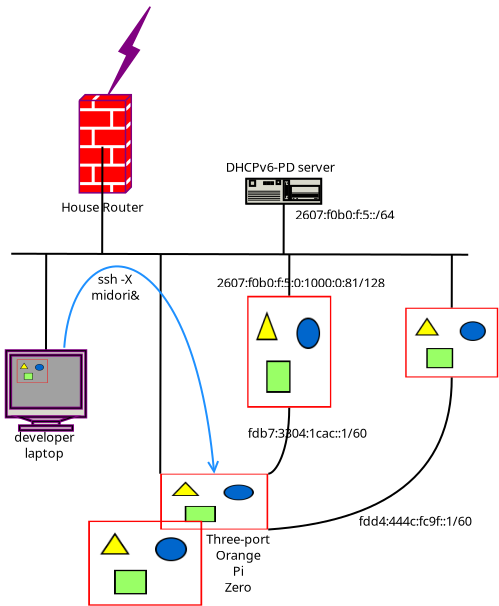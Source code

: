 <?xml version="1.0" encoding="UTF-8"?>
<dia:diagram xmlns:dia="http://www.lysator.liu.se/~alla/dia/">
  <dia:layer name="Background" visible="true" connectable="true" active="true">
    <dia:object type="Network - Firewall" version="1" id="O0">
      <dia:attribute name="obj_pos">
        <dia:point val="9.2,7.75"/>
      </dia:attribute>
      <dia:attribute name="obj_bb">
        <dia:rectangle val="7.833,7.388;12.894,14.03"/>
      </dia:attribute>
      <dia:attribute name="meta">
        <dia:composite type="dict"/>
      </dia:attribute>
      <dia:attribute name="elem_corner">
        <dia:point val="9.2,7.75"/>
      </dia:attribute>
      <dia:attribute name="elem_width">
        <dia:real val="2.597"/>
      </dia:attribute>
      <dia:attribute name="elem_height">
        <dia:real val="4.906"/>
      </dia:attribute>
      <dia:attribute name="line_width">
        <dia:real val="0.15"/>
      </dia:attribute>
      <dia:attribute name="line_colour">
        <dia:color val="#800080ff"/>
      </dia:attribute>
      <dia:attribute name="fill_colour">
        <dia:color val="#ffffffff"/>
      </dia:attribute>
      <dia:attribute name="show_background">
        <dia:boolean val="true"/>
      </dia:attribute>
      <dia:attribute name="line_style">
        <dia:enum val="0"/>
        <dia:real val="1"/>
      </dia:attribute>
      <dia:attribute name="padding">
        <dia:real val="0.354"/>
      </dia:attribute>
      <dia:attribute name="text">
        <dia:composite type="text">
          <dia:attribute name="string">
            <dia:string>#House Router#</dia:string>
          </dia:attribute>
          <dia:attribute name="font">
            <dia:font family="sans" style="0" name="Helvetica"/>
          </dia:attribute>
          <dia:attribute name="height">
            <dia:real val="0.8"/>
          </dia:attribute>
          <dia:attribute name="pos">
            <dia:point val="10.354,13.486"/>
          </dia:attribute>
          <dia:attribute name="color">
            <dia:color val="#000000ff"/>
          </dia:attribute>
          <dia:attribute name="alignment">
            <dia:enum val="1"/>
          </dia:attribute>
        </dia:composite>
      </dia:attribute>
      <dia:attribute name="text_fitting">
        <dia:enum val="0"/>
      </dia:attribute>
      <dia:attribute name="flip_horizontal">
        <dia:boolean val="false"/>
      </dia:attribute>
      <dia:attribute name="flip_vertical">
        <dia:boolean val="false"/>
      </dia:attribute>
      <dia:attribute name="subscale">
        <dia:real val="1"/>
      </dia:attribute>
    </dia:object>
    <dia:object type="Network - Bus" version="0" id="O1">
      <dia:attribute name="obj_pos">
        <dia:point val="28.595,15.75"/>
      </dia:attribute>
      <dia:attribute name="obj_bb">
        <dia:rectangle val="5.795,10.347;28.645,26.7"/>
      </dia:attribute>
      <dia:attribute name="conn_endpoints">
        <dia:point val="28.595,15.75"/>
        <dia:point val="5.845,15.7"/>
      </dia:attribute>
      <dia:attribute name="line_color">
        <dia:color val="#000000ff"/>
      </dia:attribute>
      <dia:attribute name="bus_handles">
        <dia:point val="19.42,13.2"/>
        <dia:point val="19.695,17.8"/>
        <dia:point val="7.533,20.55"/>
        <dia:point val="27.82,18.4"/>
        <dia:point val="13.245,26.7"/>
        <dia:point val="10.354,10.347"/>
      </dia:attribute>
      <dia:connections>
        <dia:connection handle="2" to="O11" connection="7"/>
        <dia:connection handle="3" to="O3" connection="1"/>
        <dia:connection handle="4" to="O4" connection="2"/>
        <dia:connection handle="5" to="O8" connection="1"/>
        <dia:connection handle="6" to="O6" connection="0"/>
        <dia:connection handle="7" to="O0" connection="19"/>
      </dia:connections>
    </dia:object>
    <dia:object type="Network - WAN Link" version="1" id="O2">
      <dia:attribute name="obj_pos">
        <dia:point val="10.643,7.75"/>
      </dia:attribute>
      <dia:attribute name="obj_bb">
        <dia:rectangle val="10.192,3.064;13.196,8.036"/>
      </dia:attribute>
      <dia:attribute name="conn_endpoints">
        <dia:point val="10.643,7.75"/>
        <dia:point val="12.745,3.35"/>
      </dia:attribute>
      <dia:attribute name="width">
        <dia:real val="1"/>
      </dia:attribute>
      <dia:attribute name="line_color">
        <dia:color val="#800080ff"/>
      </dia:attribute>
      <dia:attribute name="fill_color">
        <dia:color val="#800080ff"/>
      </dia:attribute>
      <dia:connections>
        <dia:connection handle="0" to="O0" connection="1"/>
      </dia:connections>
    </dia:object>
    <dia:object type="Standard - Image" version="0" id="O3">
      <dia:attribute name="obj_pos">
        <dia:point val="17.595,17.8"/>
      </dia:attribute>
      <dia:attribute name="obj_bb">
        <dia:rectangle val="17.595,17.8;21.795,23.4"/>
      </dia:attribute>
      <dia:attribute name="elem_corner">
        <dia:point val="17.595,17.8"/>
      </dia:attribute>
      <dia:attribute name="elem_width">
        <dia:real val="4.2"/>
      </dia:attribute>
      <dia:attribute name="elem_height">
        <dia:real val="5.6"/>
      </dia:attribute>
      <dia:attribute name="border_width">
        <dia:real val="0.15"/>
      </dia:attribute>
      <dia:attribute name="border_color">
        <dia:color val="#800080ff"/>
      </dia:attribute>
      <dia:attribute name="draw_border">
        <dia:boolean val="false"/>
      </dia:attribute>
      <dia:attribute name="keep_aspect">
        <dia:boolean val="true"/>
      </dia:attribute>
      <dia:attribute name="file">
        <dia:string>#/ssw/projects/shg/SHG-Notes/diagrams/MOX-mcr.jpg#</dia:string>
      </dia:attribute>
    </dia:object>
    <dia:object type="Network - A Workstation Monitor" version="1" id="O4">
      <dia:attribute name="obj_pos">
        <dia:point val="5.545,20.55"/>
      </dia:attribute>
      <dia:attribute name="obj_bb">
        <dia:rectangle val="5.283,20.4;9.782,24.675"/>
      </dia:attribute>
      <dia:attribute name="meta">
        <dia:composite type="dict"/>
      </dia:attribute>
      <dia:attribute name="elem_corner">
        <dia:point val="5.545,20.55"/>
      </dia:attribute>
      <dia:attribute name="elem_width">
        <dia:real val="3.975"/>
      </dia:attribute>
      <dia:attribute name="elem_height">
        <dia:real val="3.975"/>
      </dia:attribute>
      <dia:attribute name="line_width">
        <dia:real val="0.15"/>
      </dia:attribute>
      <dia:attribute name="line_colour">
        <dia:color val="#800080ff"/>
      </dia:attribute>
      <dia:attribute name="fill_colour">
        <dia:color val="#ffffffff"/>
      </dia:attribute>
      <dia:attribute name="show_background">
        <dia:boolean val="true"/>
      </dia:attribute>
      <dia:attribute name="line_style">
        <dia:enum val="0"/>
        <dia:real val="1"/>
      </dia:attribute>
      <dia:attribute name="flip_horizontal">
        <dia:boolean val="false"/>
      </dia:attribute>
      <dia:attribute name="flip_vertical">
        <dia:boolean val="false"/>
      </dia:attribute>
      <dia:attribute name="subscale">
        <dia:real val="1"/>
      </dia:attribute>
    </dia:object>
    <dia:object type="Standard - Text" version="1" id="O5">
      <dia:attribute name="obj_pos">
        <dia:point val="7.445,25.1"/>
      </dia:attribute>
      <dia:attribute name="obj_bb">
        <dia:rectangle val="5.838,24.486;9.071,26.09"/>
      </dia:attribute>
      <dia:attribute name="text">
        <dia:composite type="text">
          <dia:attribute name="string">
            <dia:string>#developer
laptop#</dia:string>
          </dia:attribute>
          <dia:attribute name="font">
            <dia:font family="sans" style="0" name="Helvetica"/>
          </dia:attribute>
          <dia:attribute name="height">
            <dia:real val="0.8"/>
          </dia:attribute>
          <dia:attribute name="pos">
            <dia:point val="7.445,25.1"/>
          </dia:attribute>
          <dia:attribute name="color">
            <dia:color val="#000000ff"/>
          </dia:attribute>
          <dia:attribute name="alignment">
            <dia:enum val="1"/>
          </dia:attribute>
        </dia:composite>
      </dia:attribute>
      <dia:attribute name="valign">
        <dia:enum val="3"/>
      </dia:attribute>
    </dia:object>
    <dia:object type="Standard - Image" version="0" id="O6">
      <dia:attribute name="obj_pos">
        <dia:point val="13.245,26.7"/>
      </dia:attribute>
      <dia:attribute name="obj_bb">
        <dia:rectangle val="13.245,26.7;18.645,29.49"/>
      </dia:attribute>
      <dia:attribute name="elem_corner">
        <dia:point val="13.245,26.7"/>
      </dia:attribute>
      <dia:attribute name="elem_width">
        <dia:real val="5.4"/>
      </dia:attribute>
      <dia:attribute name="elem_height">
        <dia:real val="2.79"/>
      </dia:attribute>
      <dia:attribute name="border_width">
        <dia:real val="0.15"/>
      </dia:attribute>
      <dia:attribute name="border_color">
        <dia:color val="#800080ff"/>
      </dia:attribute>
      <dia:attribute name="draw_border">
        <dia:boolean val="false"/>
      </dia:attribute>
      <dia:attribute name="keep_aspect">
        <dia:boolean val="true"/>
      </dia:attribute>
      <dia:attribute name="file">
        <dia:string>#/ssw/projects/shg/SHG-Notes/diagrams/hermes-module1-mirror.svg#</dia:string>
      </dia:attribute>
    </dia:object>
    <dia:object type="Standard - BezierLine" version="0" id="O7">
      <dia:attribute name="obj_pos">
        <dia:point val="18.645,26.7"/>
      </dia:attribute>
      <dia:attribute name="obj_bb">
        <dia:rectangle val="18.595,23.35;19.745,26.75"/>
      </dia:attribute>
      <dia:attribute name="bez_points">
        <dia:point val="18.645,26.7"/>
        <dia:point val="18.994,26.7"/>
        <dia:point val="19.695,25.65"/>
        <dia:point val="19.695,23.4"/>
      </dia:attribute>
      <dia:attribute name="corner_types">
        <dia:enum val="0"/>
        <dia:enum val="0"/>
      </dia:attribute>
      <dia:connections>
        <dia:connection handle="0" to="O6" connection="2"/>
        <dia:connection handle="3" to="O3" connection="6"/>
      </dia:connections>
    </dia:object>
    <dia:object type="Standard - Image" version="0" id="O8">
      <dia:attribute name="obj_pos">
        <dia:point val="25.495,18.4"/>
      </dia:attribute>
      <dia:attribute name="obj_bb">
        <dia:rectangle val="25.495,18.4;30.145,21.887"/>
      </dia:attribute>
      <dia:attribute name="elem_corner">
        <dia:point val="25.495,18.4"/>
      </dia:attribute>
      <dia:attribute name="elem_width">
        <dia:real val="4.65"/>
      </dia:attribute>
      <dia:attribute name="elem_height">
        <dia:real val="3.488"/>
      </dia:attribute>
      <dia:attribute name="draw_border">
        <dia:boolean val="false"/>
      </dia:attribute>
      <dia:attribute name="keep_aspect">
        <dia:boolean val="true"/>
      </dia:attribute>
      <dia:attribute name="file">
        <dia:string>#/ssw/projects/shg/SHG-Notes/diagrams/Omnia-MCR-Hera.jpg#</dia:string>
      </dia:attribute>
    </dia:object>
    <dia:object type="Standard - BezierLine" version="0" id="O9">
      <dia:attribute name="obj_pos">
        <dia:point val="18.645,29.49"/>
      </dia:attribute>
      <dia:attribute name="obj_bb">
        <dia:rectangle val="18.592,21.837;27.87,29.544"/>
      </dia:attribute>
      <dia:attribute name="bez_points">
        <dia:point val="18.645,29.49"/>
        <dia:point val="24.345,29.1"/>
        <dia:point val="27.845,26.8"/>
        <dia:point val="27.82,21.887"/>
      </dia:attribute>
      <dia:attribute name="corner_types">
        <dia:enum val="0"/>
        <dia:enum val="0"/>
      </dia:attribute>
      <dia:connections>
        <dia:connection handle="0" to="O6" connection="7"/>
        <dia:connection handle="3" to="O8" connection="6"/>
      </dia:connections>
    </dia:object>
    <dia:object type="Standard - Text" version="1" id="O10">
      <dia:attribute name="obj_pos">
        <dia:point val="20.595,24.9"/>
      </dia:attribute>
      <dia:attribute name="obj_bb">
        <dia:rectangle val="17.155,24.305;24.035,25.052"/>
      </dia:attribute>
      <dia:attribute name="text">
        <dia:composite type="text">
          <dia:attribute name="string">
            <dia:string>#fdb7:3304:1cac::1/60#</dia:string>
          </dia:attribute>
          <dia:attribute name="font">
            <dia:font family="sans" style="0" name="Helvetica"/>
          </dia:attribute>
          <dia:attribute name="height">
            <dia:real val="0.8"/>
          </dia:attribute>
          <dia:attribute name="pos">
            <dia:point val="20.595,24.9"/>
          </dia:attribute>
          <dia:attribute name="color">
            <dia:color val="#000000ff"/>
          </dia:attribute>
          <dia:attribute name="alignment">
            <dia:enum val="1"/>
          </dia:attribute>
        </dia:composite>
      </dia:attribute>
      <dia:attribute name="valign">
        <dia:enum val="3"/>
      </dia:attribute>
    </dia:object>
    <dia:object type="Network - A Desktop PC" version="1" id="O11">
      <dia:attribute name="obj_pos">
        <dia:point val="17.545,11.95"/>
      </dia:attribute>
      <dia:attribute name="obj_bb">
        <dia:rectangle val="17.445,11.85;21.395,13.3"/>
      </dia:attribute>
      <dia:attribute name="meta">
        <dia:composite type="dict"/>
      </dia:attribute>
      <dia:attribute name="elem_corner">
        <dia:point val="17.545,11.95"/>
      </dia:attribute>
      <dia:attribute name="elem_width">
        <dia:real val="3.75"/>
      </dia:attribute>
      <dia:attribute name="elem_height">
        <dia:real val="1.25"/>
      </dia:attribute>
      <dia:attribute name="line_width">
        <dia:real val="0.1"/>
      </dia:attribute>
      <dia:attribute name="line_colour">
        <dia:color val="#000000ff"/>
      </dia:attribute>
      <dia:attribute name="fill_colour">
        <dia:color val="#ffffffff"/>
      </dia:attribute>
      <dia:attribute name="show_background">
        <dia:boolean val="true"/>
      </dia:attribute>
      <dia:attribute name="line_style">
        <dia:enum val="0"/>
        <dia:real val="1"/>
      </dia:attribute>
      <dia:attribute name="flip_horizontal">
        <dia:boolean val="false"/>
      </dia:attribute>
      <dia:attribute name="flip_vertical">
        <dia:boolean val="false"/>
      </dia:attribute>
      <dia:attribute name="subscale">
        <dia:real val="1"/>
      </dia:attribute>
    </dia:object>
    <dia:object type="Standard - Text" version="1" id="O12">
      <dia:attribute name="obj_pos">
        <dia:point val="19.245,11.6"/>
      </dia:attribute>
      <dia:attribute name="obj_bb">
        <dia:rectangle val="16.278,10.986;22.231,11.79"/>
      </dia:attribute>
      <dia:attribute name="text">
        <dia:composite type="text">
          <dia:attribute name="string">
            <dia:string>#DHCPv6-PD server#</dia:string>
          </dia:attribute>
          <dia:attribute name="font">
            <dia:font family="sans" style="0" name="Helvetica"/>
          </dia:attribute>
          <dia:attribute name="height">
            <dia:real val="0.8"/>
          </dia:attribute>
          <dia:attribute name="pos">
            <dia:point val="19.245,11.6"/>
          </dia:attribute>
          <dia:attribute name="color">
            <dia:color val="#000000ff"/>
          </dia:attribute>
          <dia:attribute name="alignment">
            <dia:enum val="1"/>
          </dia:attribute>
        </dia:composite>
      </dia:attribute>
      <dia:attribute name="valign">
        <dia:enum val="3"/>
      </dia:attribute>
    </dia:object>
    <dia:object type="Standard - Text" version="1" id="O13">
      <dia:attribute name="obj_pos">
        <dia:point val="25.995,29.3"/>
      </dia:attribute>
      <dia:attribute name="obj_bb">
        <dia:rectangle val="22.741,28.705;29.249,29.453"/>
      </dia:attribute>
      <dia:attribute name="text">
        <dia:composite type="text">
          <dia:attribute name="string">
            <dia:string>#fdd4:444c:fc9f::1/60#</dia:string>
          </dia:attribute>
          <dia:attribute name="font">
            <dia:font family="sans" style="0" name="Helvetica"/>
          </dia:attribute>
          <dia:attribute name="height">
            <dia:real val="0.8"/>
          </dia:attribute>
          <dia:attribute name="pos">
            <dia:point val="25.995,29.3"/>
          </dia:attribute>
          <dia:attribute name="color">
            <dia:color val="#000000ff"/>
          </dia:attribute>
          <dia:attribute name="alignment">
            <dia:enum val="1"/>
          </dia:attribute>
        </dia:composite>
      </dia:attribute>
      <dia:attribute name="valign">
        <dia:enum val="3"/>
      </dia:attribute>
    </dia:object>
    <dia:object type="Standard - Image" version="0" id="O14">
      <dia:attribute name="obj_pos">
        <dia:point val="9.645,29.05"/>
      </dia:attribute>
      <dia:attribute name="obj_bb">
        <dia:rectangle val="9.645,29.05;15.345,33.297"/>
      </dia:attribute>
      <dia:attribute name="elem_corner">
        <dia:point val="9.645,29.05"/>
      </dia:attribute>
      <dia:attribute name="elem_width">
        <dia:real val="5.7"/>
      </dia:attribute>
      <dia:attribute name="elem_height">
        <dia:real val="4.247"/>
      </dia:attribute>
      <dia:attribute name="draw_border">
        <dia:boolean val="false"/>
      </dia:attribute>
      <dia:attribute name="keep_aspect">
        <dia:boolean val="true"/>
      </dia:attribute>
      <dia:attribute name="file">
        <dia:string>#/ssw/projects/shg/SHG-Notes/diagrams/midori.png#</dia:string>
      </dia:attribute>
    </dia:object>
    <dia:object type="Standard - Image" version="0" id="O15">
      <dia:attribute name="obj_pos">
        <dia:point val="6.075,20.99"/>
      </dia:attribute>
      <dia:attribute name="obj_bb">
        <dia:rectangle val="6.075,20.99;7.632,22.15"/>
      </dia:attribute>
      <dia:attribute name="elem_corner">
        <dia:point val="6.075,20.99"/>
      </dia:attribute>
      <dia:attribute name="elem_width">
        <dia:real val="1.557"/>
      </dia:attribute>
      <dia:attribute name="elem_height">
        <dia:real val="1.16"/>
      </dia:attribute>
      <dia:attribute name="draw_border">
        <dia:boolean val="false"/>
      </dia:attribute>
      <dia:attribute name="keep_aspect">
        <dia:boolean val="true"/>
      </dia:attribute>
      <dia:attribute name="file">
        <dia:string>#/ssw/projects/shg/SHG-Notes/diagrams/midori.png#</dia:string>
      </dia:attribute>
    </dia:object>
    <dia:object type="Standard - BezierLine" version="0" id="O16">
      <dia:attribute name="obj_pos">
        <dia:point val="8.445,20.4"/>
      </dia:attribute>
      <dia:attribute name="obj_bb">
        <dia:rectangle val="8.392,16.284;16.214,26.7"/>
      </dia:attribute>
      <dia:attribute name="bez_points">
        <dia:point val="8.445,20.4"/>
        <dia:point val="8.895,14.2"/>
        <dia:point val="14.795,14.25"/>
        <dia:point val="15.945,26.7"/>
      </dia:attribute>
      <dia:attribute name="corner_types">
        <dia:enum val="0"/>
        <dia:enum val="0"/>
      </dia:attribute>
      <dia:attribute name="line_color">
        <dia:color val="#1e90ffff"/>
      </dia:attribute>
      <dia:attribute name="end_arrow">
        <dia:enum val="1"/>
      </dia:attribute>
      <dia:attribute name="end_arrow_length">
        <dia:real val="0.5"/>
      </dia:attribute>
      <dia:attribute name="end_arrow_width">
        <dia:real val="0.5"/>
      </dia:attribute>
      <dia:connections>
        <dia:connection handle="3" to="O6" connection="1"/>
      </dia:connections>
    </dia:object>
    <dia:object type="Standard - Text" version="1" id="O17">
      <dia:attribute name="obj_pos">
        <dia:point val="10.995,17.2"/>
      </dia:attribute>
      <dia:attribute name="obj_bb">
        <dia:rectangle val="9.725,16.605;12.265,18.152"/>
      </dia:attribute>
      <dia:attribute name="text">
        <dia:composite type="text">
          <dia:attribute name="string">
            <dia:string>#ssh -X
midori&amp;#</dia:string>
          </dia:attribute>
          <dia:attribute name="font">
            <dia:font family="sans" style="0" name="Helvetica"/>
          </dia:attribute>
          <dia:attribute name="height">
            <dia:real val="0.8"/>
          </dia:attribute>
          <dia:attribute name="pos">
            <dia:point val="10.995,17.2"/>
          </dia:attribute>
          <dia:attribute name="color">
            <dia:color val="#000000ff"/>
          </dia:attribute>
          <dia:attribute name="alignment">
            <dia:enum val="1"/>
          </dia:attribute>
        </dia:composite>
      </dia:attribute>
      <dia:attribute name="valign">
        <dia:enum val="3"/>
      </dia:attribute>
    </dia:object>
    <dia:object type="Standard - Text" version="1" id="O18">
      <dia:attribute name="obj_pos">
        <dia:point val="20.265,17.385"/>
      </dia:attribute>
      <dia:attribute name="obj_bb">
        <dia:rectangle val="15.32,16.79;25.21,17.538"/>
      </dia:attribute>
      <dia:attribute name="text">
        <dia:composite type="text">
          <dia:attribute name="string">
            <dia:string>#2607:f0b0:f:5:0:1000:0:81/128#</dia:string>
          </dia:attribute>
          <dia:attribute name="font">
            <dia:font family="sans" style="0" name="Helvetica"/>
          </dia:attribute>
          <dia:attribute name="height">
            <dia:real val="0.8"/>
          </dia:attribute>
          <dia:attribute name="pos">
            <dia:point val="20.265,17.385"/>
          </dia:attribute>
          <dia:attribute name="color">
            <dia:color val="#000000ff"/>
          </dia:attribute>
          <dia:attribute name="alignment">
            <dia:enum val="1"/>
          </dia:attribute>
        </dia:composite>
      </dia:attribute>
      <dia:attribute name="valign">
        <dia:enum val="3"/>
      </dia:attribute>
    </dia:object>
    <dia:object type="Standard - Text" version="1" id="O19">
      <dia:attribute name="obj_pos">
        <dia:point val="22.47,13.985"/>
      </dia:attribute>
      <dia:attribute name="obj_bb">
        <dia:rectangle val="19.574,13.39;25.366,14.137"/>
      </dia:attribute>
      <dia:attribute name="text">
        <dia:composite type="text">
          <dia:attribute name="string">
            <dia:string>#2607:f0b0:f:5::/64#</dia:string>
          </dia:attribute>
          <dia:attribute name="font">
            <dia:font family="sans" style="0" name="Helvetica"/>
          </dia:attribute>
          <dia:attribute name="height">
            <dia:real val="0.8"/>
          </dia:attribute>
          <dia:attribute name="pos">
            <dia:point val="22.47,13.985"/>
          </dia:attribute>
          <dia:attribute name="color">
            <dia:color val="#000000ff"/>
          </dia:attribute>
          <dia:attribute name="alignment">
            <dia:enum val="1"/>
          </dia:attribute>
        </dia:composite>
      </dia:attribute>
      <dia:attribute name="valign">
        <dia:enum val="3"/>
      </dia:attribute>
    </dia:object>
    <dia:object type="Standard - Text" version="1" id="O20">
      <dia:attribute name="obj_pos">
        <dia:point val="17.145,30.2"/>
      </dia:attribute>
      <dia:attribute name="obj_bb">
        <dia:rectangle val="15.458,29.605;18.833,32.752"/>
      </dia:attribute>
      <dia:attribute name="text">
        <dia:composite type="text">
          <dia:attribute name="string">
            <dia:string>#Three-port
Orange
Pi
Zero#</dia:string>
          </dia:attribute>
          <dia:attribute name="font">
            <dia:font family="sans" style="0" name="Helvetica"/>
          </dia:attribute>
          <dia:attribute name="height">
            <dia:real val="0.8"/>
          </dia:attribute>
          <dia:attribute name="pos">
            <dia:point val="17.145,30.2"/>
          </dia:attribute>
          <dia:attribute name="color">
            <dia:color val="#000000ff"/>
          </dia:attribute>
          <dia:attribute name="alignment">
            <dia:enum val="1"/>
          </dia:attribute>
        </dia:composite>
      </dia:attribute>
      <dia:attribute name="valign">
        <dia:enum val="3"/>
      </dia:attribute>
    </dia:object>
  </dia:layer>
</dia:diagram>
